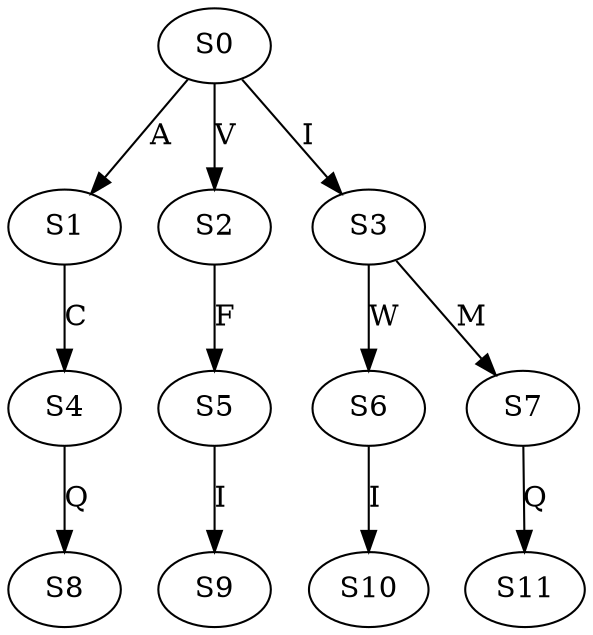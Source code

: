 strict digraph  {
	S0 -> S1 [ label = A ];
	S0 -> S2 [ label = V ];
	S0 -> S3 [ label = I ];
	S1 -> S4 [ label = C ];
	S2 -> S5 [ label = F ];
	S3 -> S6 [ label = W ];
	S3 -> S7 [ label = M ];
	S4 -> S8 [ label = Q ];
	S5 -> S9 [ label = I ];
	S6 -> S10 [ label = I ];
	S7 -> S11 [ label = Q ];
}
